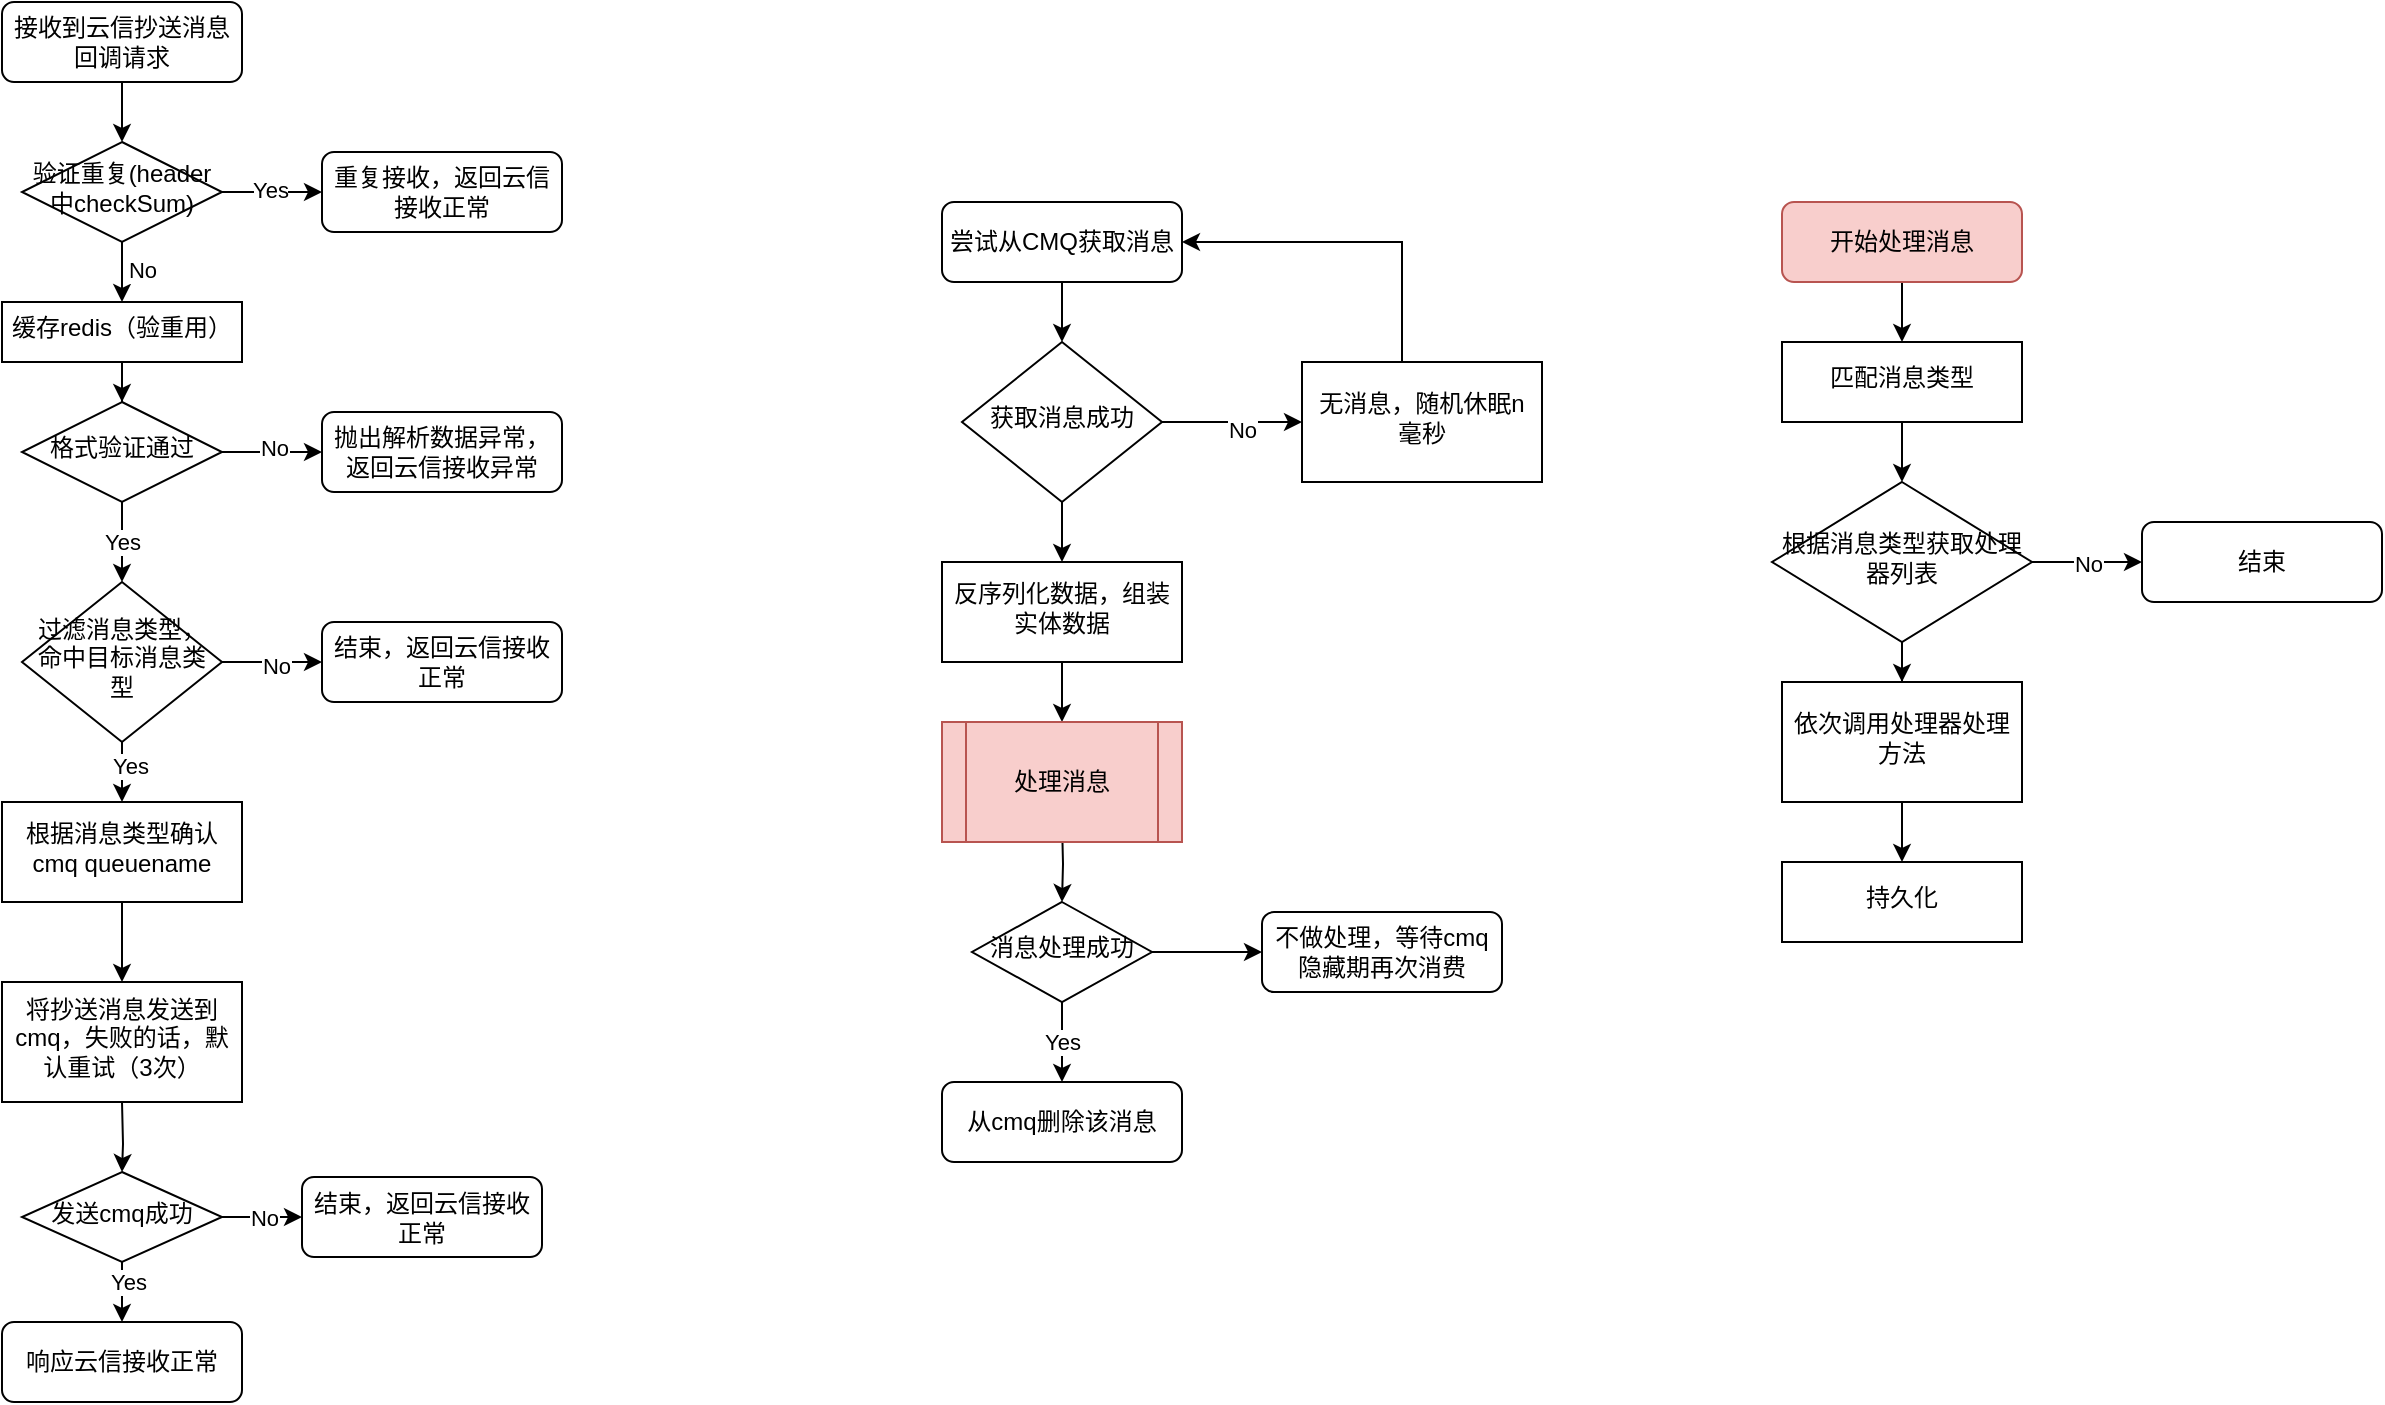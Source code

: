 <mxfile version="14.1.9" type="github">
  <diagram id="C5RBs43oDa-KdzZeNtuy" name="Page-1">
    <mxGraphModel dx="946" dy="623" grid="1" gridSize="10" guides="1" tooltips="1" connect="1" arrows="1" fold="1" page="1" pageScale="1" pageWidth="827" pageHeight="1169" math="0" shadow="0">
      <root>
        <mxCell id="WIyWlLk6GJQsqaUBKTNV-0" />
        <mxCell id="WIyWlLk6GJQsqaUBKTNV-1" parent="WIyWlLk6GJQsqaUBKTNV-0" />
        <mxCell id="90MipNQsAsd7Xp9ht8LP-45" value="" style="edgeStyle=orthogonalEdgeStyle;rounded=0;orthogonalLoop=1;jettySize=auto;html=1;" edge="1" parent="WIyWlLk6GJQsqaUBKTNV-1" source="WIyWlLk6GJQsqaUBKTNV-3" target="90MipNQsAsd7Xp9ht8LP-44">
          <mxGeometry relative="1" as="geometry" />
        </mxCell>
        <mxCell id="WIyWlLk6GJQsqaUBKTNV-3" value="接收到云信抄送消息回调请求" style="rounded=1;whiteSpace=wrap;html=1;fontSize=12;glass=0;strokeWidth=1;shadow=0;" parent="WIyWlLk6GJQsqaUBKTNV-1" vertex="1">
          <mxGeometry x="160" width="120" height="40" as="geometry" />
        </mxCell>
        <mxCell id="90MipNQsAsd7Xp9ht8LP-3" value="Yes" style="edgeStyle=orthogonalEdgeStyle;rounded=0;orthogonalLoop=1;jettySize=auto;html=1;" edge="1" parent="WIyWlLk6GJQsqaUBKTNV-1" source="WIyWlLk6GJQsqaUBKTNV-6" target="WIyWlLk6GJQsqaUBKTNV-10">
          <mxGeometry relative="1" as="geometry" />
        </mxCell>
        <mxCell id="90MipNQsAsd7Xp9ht8LP-4" value="" style="edgeStyle=orthogonalEdgeStyle;rounded=0;orthogonalLoop=1;jettySize=auto;html=1;" edge="1" parent="WIyWlLk6GJQsqaUBKTNV-1" source="WIyWlLk6GJQsqaUBKTNV-6" target="WIyWlLk6GJQsqaUBKTNV-7">
          <mxGeometry relative="1" as="geometry" />
        </mxCell>
        <mxCell id="90MipNQsAsd7Xp9ht8LP-56" value="No" style="edgeLabel;html=1;align=center;verticalAlign=middle;resizable=0;points=[];" vertex="1" connectable="0" parent="90MipNQsAsd7Xp9ht8LP-4">
          <mxGeometry x="0.04" y="2" relative="1" as="geometry">
            <mxPoint as="offset" />
          </mxGeometry>
        </mxCell>
        <mxCell id="WIyWlLk6GJQsqaUBKTNV-6" value="格式验证通过" style="rhombus;whiteSpace=wrap;html=1;shadow=0;fontFamily=Helvetica;fontSize=12;align=center;strokeWidth=1;spacing=6;spacingTop=-4;" parent="WIyWlLk6GJQsqaUBKTNV-1" vertex="1">
          <mxGeometry x="170" y="200" width="100" height="50" as="geometry" />
        </mxCell>
        <mxCell id="WIyWlLk6GJQsqaUBKTNV-7" value="抛出解析数据异常，返回云信接收异常" style="rounded=1;whiteSpace=wrap;html=1;fontSize=12;glass=0;strokeWidth=1;shadow=0;" parent="WIyWlLk6GJQsqaUBKTNV-1" vertex="1">
          <mxGeometry x="320" y="205" width="120" height="40" as="geometry" />
        </mxCell>
        <mxCell id="90MipNQsAsd7Xp9ht8LP-5" value="" style="edgeStyle=orthogonalEdgeStyle;rounded=0;orthogonalLoop=1;jettySize=auto;html=1;" edge="1" parent="WIyWlLk6GJQsqaUBKTNV-1" source="WIyWlLk6GJQsqaUBKTNV-10" target="WIyWlLk6GJQsqaUBKTNV-12">
          <mxGeometry relative="1" as="geometry" />
        </mxCell>
        <mxCell id="90MipNQsAsd7Xp9ht8LP-58" value="No" style="edgeLabel;html=1;align=center;verticalAlign=middle;resizable=0;points=[];" vertex="1" connectable="0" parent="90MipNQsAsd7Xp9ht8LP-5">
          <mxGeometry x="0.08" y="-2" relative="1" as="geometry">
            <mxPoint as="offset" />
          </mxGeometry>
        </mxCell>
        <mxCell id="90MipNQsAsd7Xp9ht8LP-24" value="" style="edgeStyle=orthogonalEdgeStyle;rounded=0;orthogonalLoop=1;jettySize=auto;html=1;" edge="1" parent="WIyWlLk6GJQsqaUBKTNV-1" source="WIyWlLk6GJQsqaUBKTNV-10" target="90MipNQsAsd7Xp9ht8LP-23">
          <mxGeometry relative="1" as="geometry" />
        </mxCell>
        <mxCell id="90MipNQsAsd7Xp9ht8LP-59" value="Yes" style="edgeLabel;html=1;align=center;verticalAlign=middle;resizable=0;points=[];" vertex="1" connectable="0" parent="90MipNQsAsd7Xp9ht8LP-24">
          <mxGeometry x="0.28" y="4" relative="1" as="geometry">
            <mxPoint as="offset" />
          </mxGeometry>
        </mxCell>
        <mxCell id="WIyWlLk6GJQsqaUBKTNV-10" value="过滤消息类型，命中目标消息类型" style="rhombus;whiteSpace=wrap;html=1;shadow=0;fontFamily=Helvetica;fontSize=12;align=center;strokeWidth=1;spacing=6;spacingTop=-4;" parent="WIyWlLk6GJQsqaUBKTNV-1" vertex="1">
          <mxGeometry x="170" y="290" width="100" height="80" as="geometry" />
        </mxCell>
        <mxCell id="WIyWlLk6GJQsqaUBKTNV-12" value="结束，返回云信接收正常" style="rounded=1;whiteSpace=wrap;html=1;fontSize=12;glass=0;strokeWidth=1;shadow=0;" parent="WIyWlLk6GJQsqaUBKTNV-1" vertex="1">
          <mxGeometry x="320" y="310" width="120" height="40" as="geometry" />
        </mxCell>
        <mxCell id="90MipNQsAsd7Xp9ht8LP-8" value="" style="edgeStyle=orthogonalEdgeStyle;rounded=0;orthogonalLoop=1;jettySize=auto;html=1;" edge="1" parent="WIyWlLk6GJQsqaUBKTNV-1" target="90MipNQsAsd7Xp9ht8LP-7">
          <mxGeometry relative="1" as="geometry">
            <mxPoint x="220" y="550" as="sourcePoint" />
          </mxGeometry>
        </mxCell>
        <mxCell id="90MipNQsAsd7Xp9ht8LP-13" value="" style="edgeStyle=orthogonalEdgeStyle;rounded=0;orthogonalLoop=1;jettySize=auto;html=1;" edge="1" parent="WIyWlLk6GJQsqaUBKTNV-1" source="90MipNQsAsd7Xp9ht8LP-7" target="90MipNQsAsd7Xp9ht8LP-12">
          <mxGeometry relative="1" as="geometry" />
        </mxCell>
        <mxCell id="90MipNQsAsd7Xp9ht8LP-61" value="No" style="edgeLabel;html=1;align=center;verticalAlign=middle;resizable=0;points=[];" vertex="1" connectable="0" parent="90MipNQsAsd7Xp9ht8LP-13">
          <mxGeometry x="0.05" y="1" relative="1" as="geometry">
            <mxPoint y="1" as="offset" />
          </mxGeometry>
        </mxCell>
        <mxCell id="90MipNQsAsd7Xp9ht8LP-48" value="" style="edgeStyle=orthogonalEdgeStyle;rounded=0;orthogonalLoop=1;jettySize=auto;html=1;" edge="1" parent="WIyWlLk6GJQsqaUBKTNV-1" source="90MipNQsAsd7Xp9ht8LP-7" target="90MipNQsAsd7Xp9ht8LP-11">
          <mxGeometry relative="1" as="geometry" />
        </mxCell>
        <mxCell id="90MipNQsAsd7Xp9ht8LP-60" value="Yes" style="edgeLabel;html=1;align=center;verticalAlign=middle;resizable=0;points=[];" vertex="1" connectable="0" parent="90MipNQsAsd7Xp9ht8LP-48">
          <mxGeometry x="0.2" y="3" relative="1" as="geometry">
            <mxPoint as="offset" />
          </mxGeometry>
        </mxCell>
        <mxCell id="90MipNQsAsd7Xp9ht8LP-7" value="发送cmq成功" style="rhombus;whiteSpace=wrap;html=1;shadow=0;fontFamily=Helvetica;fontSize=12;align=center;strokeWidth=1;spacing=6;spacingTop=-4;" vertex="1" parent="WIyWlLk6GJQsqaUBKTNV-1">
          <mxGeometry x="170" y="585" width="100" height="45" as="geometry" />
        </mxCell>
        <mxCell id="90MipNQsAsd7Xp9ht8LP-11" value="响应云信接收正常" style="rounded=1;whiteSpace=wrap;html=1;fontSize=12;glass=0;strokeWidth=1;shadow=0;" vertex="1" parent="WIyWlLk6GJQsqaUBKTNV-1">
          <mxGeometry x="160" y="660" width="120" height="40" as="geometry" />
        </mxCell>
        <mxCell id="90MipNQsAsd7Xp9ht8LP-12" value="结束，返回云信接收正常" style="rounded=1;whiteSpace=wrap;html=1;fontSize=12;glass=0;strokeWidth=1;shadow=0;" vertex="1" parent="WIyWlLk6GJQsqaUBKTNV-1">
          <mxGeometry x="310" y="587.5" width="120" height="40" as="geometry" />
        </mxCell>
        <mxCell id="90MipNQsAsd7Xp9ht8LP-18" value="" style="edgeStyle=orthogonalEdgeStyle;rounded=0;orthogonalLoop=1;jettySize=auto;html=1;" edge="1" parent="WIyWlLk6GJQsqaUBKTNV-1" source="90MipNQsAsd7Xp9ht8LP-14" target="90MipNQsAsd7Xp9ht8LP-15">
          <mxGeometry relative="1" as="geometry" />
        </mxCell>
        <mxCell id="90MipNQsAsd7Xp9ht8LP-14" value="尝试从CMQ获取消息" style="rounded=1;whiteSpace=wrap;html=1;fontSize=12;glass=0;strokeWidth=1;shadow=0;" vertex="1" parent="WIyWlLk6GJQsqaUBKTNV-1">
          <mxGeometry x="630" y="100" width="120" height="40" as="geometry" />
        </mxCell>
        <mxCell id="90MipNQsAsd7Xp9ht8LP-17" value="" style="edgeStyle=orthogonalEdgeStyle;rounded=0;orthogonalLoop=1;jettySize=auto;html=1;" edge="1" parent="WIyWlLk6GJQsqaUBKTNV-1" source="90MipNQsAsd7Xp9ht8LP-15" target="90MipNQsAsd7Xp9ht8LP-16">
          <mxGeometry relative="1" as="geometry" />
        </mxCell>
        <mxCell id="90MipNQsAsd7Xp9ht8LP-20" value="No" style="edgeLabel;html=1;align=center;verticalAlign=middle;resizable=0;points=[];" vertex="1" connectable="0" parent="90MipNQsAsd7Xp9ht8LP-17">
          <mxGeometry x="0.143" y="-4" relative="1" as="geometry">
            <mxPoint as="offset" />
          </mxGeometry>
        </mxCell>
        <mxCell id="90MipNQsAsd7Xp9ht8LP-22" value="" style="edgeStyle=orthogonalEdgeStyle;rounded=0;orthogonalLoop=1;jettySize=auto;html=1;" edge="1" parent="WIyWlLk6GJQsqaUBKTNV-1" source="90MipNQsAsd7Xp9ht8LP-15" target="90MipNQsAsd7Xp9ht8LP-21">
          <mxGeometry relative="1" as="geometry" />
        </mxCell>
        <mxCell id="90MipNQsAsd7Xp9ht8LP-15" value="获取消息成功" style="rhombus;whiteSpace=wrap;html=1;shadow=0;fontFamily=Helvetica;fontSize=12;align=center;strokeWidth=1;spacing=6;spacingTop=-4;" vertex="1" parent="WIyWlLk6GJQsqaUBKTNV-1">
          <mxGeometry x="640" y="170" width="100" height="80" as="geometry" />
        </mxCell>
        <mxCell id="90MipNQsAsd7Xp9ht8LP-19" style="edgeStyle=orthogonalEdgeStyle;rounded=0;orthogonalLoop=1;jettySize=auto;html=1;entryX=1;entryY=0.5;entryDx=0;entryDy=0;" edge="1" parent="WIyWlLk6GJQsqaUBKTNV-1" source="90MipNQsAsd7Xp9ht8LP-16" target="90MipNQsAsd7Xp9ht8LP-14">
          <mxGeometry relative="1" as="geometry">
            <Array as="points">
              <mxPoint x="860" y="120" />
            </Array>
          </mxGeometry>
        </mxCell>
        <mxCell id="90MipNQsAsd7Xp9ht8LP-16" value="无消息，随机休眠n毫秒" style="whiteSpace=wrap;html=1;shadow=0;strokeWidth=1;spacing=6;spacingTop=-4;" vertex="1" parent="WIyWlLk6GJQsqaUBKTNV-1">
          <mxGeometry x="810" y="180" width="120" height="60" as="geometry" />
        </mxCell>
        <mxCell id="90MipNQsAsd7Xp9ht8LP-28" value="" style="edgeStyle=orthogonalEdgeStyle;rounded=0;orthogonalLoop=1;jettySize=auto;html=1;" edge="1" parent="WIyWlLk6GJQsqaUBKTNV-1" source="90MipNQsAsd7Xp9ht8LP-21">
          <mxGeometry relative="1" as="geometry">
            <mxPoint x="690" y="360" as="targetPoint" />
          </mxGeometry>
        </mxCell>
        <mxCell id="90MipNQsAsd7Xp9ht8LP-21" value="反序列化数据，组装实体数据" style="whiteSpace=wrap;html=1;shadow=0;strokeWidth=1;spacing=6;spacingTop=-4;" vertex="1" parent="WIyWlLk6GJQsqaUBKTNV-1">
          <mxGeometry x="630" y="280" width="120" height="50" as="geometry" />
        </mxCell>
        <mxCell id="90MipNQsAsd7Xp9ht8LP-26" value="" style="edgeStyle=orthogonalEdgeStyle;rounded=0;orthogonalLoop=1;jettySize=auto;html=1;" edge="1" parent="WIyWlLk6GJQsqaUBKTNV-1" source="90MipNQsAsd7Xp9ht8LP-23" target="90MipNQsAsd7Xp9ht8LP-25">
          <mxGeometry relative="1" as="geometry" />
        </mxCell>
        <mxCell id="90MipNQsAsd7Xp9ht8LP-23" value="根据消息类型确认cmq queuename" style="whiteSpace=wrap;html=1;shadow=0;strokeWidth=1;spacing=6;spacingTop=-4;" vertex="1" parent="WIyWlLk6GJQsqaUBKTNV-1">
          <mxGeometry x="160" y="400" width="120" height="50" as="geometry" />
        </mxCell>
        <mxCell id="90MipNQsAsd7Xp9ht8LP-25" value="将抄送消息发送到cmq，失败的话，默认重试（3次）" style="whiteSpace=wrap;html=1;shadow=0;strokeWidth=1;spacing=6;spacingTop=-4;" vertex="1" parent="WIyWlLk6GJQsqaUBKTNV-1">
          <mxGeometry x="160" y="490" width="120" height="60" as="geometry" />
        </mxCell>
        <mxCell id="90MipNQsAsd7Xp9ht8LP-30" value="" style="edgeStyle=orthogonalEdgeStyle;rounded=0;orthogonalLoop=1;jettySize=auto;html=1;" edge="1" parent="WIyWlLk6GJQsqaUBKTNV-1" target="90MipNQsAsd7Xp9ht8LP-29">
          <mxGeometry relative="1" as="geometry">
            <mxPoint x="690" y="410" as="sourcePoint" />
          </mxGeometry>
        </mxCell>
        <mxCell id="90MipNQsAsd7Xp9ht8LP-38" value="" style="edgeStyle=orthogonalEdgeStyle;rounded=0;orthogonalLoop=1;jettySize=auto;html=1;" edge="1" parent="WIyWlLk6GJQsqaUBKTNV-1" source="90MipNQsAsd7Xp9ht8LP-29" target="90MipNQsAsd7Xp9ht8LP-36">
          <mxGeometry relative="1" as="geometry" />
        </mxCell>
        <mxCell id="90MipNQsAsd7Xp9ht8LP-41" value="Yes" style="edgeStyle=orthogonalEdgeStyle;rounded=0;orthogonalLoop=1;jettySize=auto;html=1;" edge="1" parent="WIyWlLk6GJQsqaUBKTNV-1" source="90MipNQsAsd7Xp9ht8LP-29" target="90MipNQsAsd7Xp9ht8LP-39">
          <mxGeometry relative="1" as="geometry" />
        </mxCell>
        <mxCell id="90MipNQsAsd7Xp9ht8LP-29" value="消息处理成功" style="rhombus;whiteSpace=wrap;html=1;shadow=0;strokeWidth=1;spacing=6;spacingTop=-4;" vertex="1" parent="WIyWlLk6GJQsqaUBKTNV-1">
          <mxGeometry x="645" y="450" width="90" height="50" as="geometry" />
        </mxCell>
        <mxCell id="90MipNQsAsd7Xp9ht8LP-31" value="处理消息" style="shape=process;whiteSpace=wrap;html=1;backgroundOutline=1;fillColor=#f8cecc;strokeColor=#b85450;" vertex="1" parent="WIyWlLk6GJQsqaUBKTNV-1">
          <mxGeometry x="630" y="360" width="120" height="60" as="geometry" />
        </mxCell>
        <mxCell id="90MipNQsAsd7Xp9ht8LP-36" value="不做处理，等待cmq隐藏期再次消费" style="rounded=1;whiteSpace=wrap;html=1;fontSize=12;glass=0;strokeWidth=1;shadow=0;" vertex="1" parent="WIyWlLk6GJQsqaUBKTNV-1">
          <mxGeometry x="790" y="455" width="120" height="40" as="geometry" />
        </mxCell>
        <mxCell id="90MipNQsAsd7Xp9ht8LP-39" value="从cmq删除该消息" style="rounded=1;whiteSpace=wrap;html=1;fontSize=12;glass=0;strokeWidth=1;shadow=0;" vertex="1" parent="WIyWlLk6GJQsqaUBKTNV-1">
          <mxGeometry x="630" y="540" width="120" height="40" as="geometry" />
        </mxCell>
        <mxCell id="90MipNQsAsd7Xp9ht8LP-50" value="" style="edgeStyle=orthogonalEdgeStyle;rounded=0;orthogonalLoop=1;jettySize=auto;html=1;" edge="1" parent="WIyWlLk6GJQsqaUBKTNV-1" source="90MipNQsAsd7Xp9ht8LP-44" target="90MipNQsAsd7Xp9ht8LP-49">
          <mxGeometry relative="1" as="geometry" />
        </mxCell>
        <mxCell id="90MipNQsAsd7Xp9ht8LP-57" value="No" style="edgeLabel;html=1;align=center;verticalAlign=middle;resizable=0;points=[];" vertex="1" connectable="0" parent="90MipNQsAsd7Xp9ht8LP-50">
          <mxGeometry x="0.433" y="2" relative="1" as="geometry">
            <mxPoint x="8" y="-2" as="offset" />
          </mxGeometry>
        </mxCell>
        <mxCell id="90MipNQsAsd7Xp9ht8LP-53" value="" style="edgeStyle=orthogonalEdgeStyle;rounded=0;orthogonalLoop=1;jettySize=auto;html=1;" edge="1" parent="WIyWlLk6GJQsqaUBKTNV-1" source="90MipNQsAsd7Xp9ht8LP-44">
          <mxGeometry relative="1" as="geometry">
            <mxPoint x="320" y="95" as="targetPoint" />
          </mxGeometry>
        </mxCell>
        <mxCell id="90MipNQsAsd7Xp9ht8LP-55" value="Yes" style="edgeLabel;html=1;align=center;verticalAlign=middle;resizable=0;points=[];" vertex="1" connectable="0" parent="90MipNQsAsd7Xp9ht8LP-53">
          <mxGeometry x="-0.04" y="1" relative="1" as="geometry">
            <mxPoint as="offset" />
          </mxGeometry>
        </mxCell>
        <mxCell id="90MipNQsAsd7Xp9ht8LP-44" value="验证重复(header中checkSum)" style="rhombus;whiteSpace=wrap;html=1;shadow=0;fontFamily=Helvetica;fontSize=12;align=center;strokeWidth=1;spacing=6;spacingTop=-4;" vertex="1" parent="WIyWlLk6GJQsqaUBKTNV-1">
          <mxGeometry x="170" y="70" width="100" height="50" as="geometry" />
        </mxCell>
        <mxCell id="90MipNQsAsd7Xp9ht8LP-51" value="" style="edgeStyle=orthogonalEdgeStyle;rounded=0;orthogonalLoop=1;jettySize=auto;html=1;" edge="1" parent="WIyWlLk6GJQsqaUBKTNV-1" source="90MipNQsAsd7Xp9ht8LP-49" target="WIyWlLk6GJQsqaUBKTNV-6">
          <mxGeometry relative="1" as="geometry" />
        </mxCell>
        <mxCell id="90MipNQsAsd7Xp9ht8LP-49" value="缓存redis（验重用）" style="whiteSpace=wrap;html=1;shadow=0;strokeWidth=1;spacing=6;spacingTop=-4;" vertex="1" parent="WIyWlLk6GJQsqaUBKTNV-1">
          <mxGeometry x="160" y="150" width="120" height="30" as="geometry" />
        </mxCell>
        <mxCell id="90MipNQsAsd7Xp9ht8LP-54" value="重复接收，返回云信接收正常" style="rounded=1;whiteSpace=wrap;html=1;fontSize=12;glass=0;strokeWidth=1;shadow=0;" vertex="1" parent="WIyWlLk6GJQsqaUBKTNV-1">
          <mxGeometry x="320" y="75" width="120" height="40" as="geometry" />
        </mxCell>
        <mxCell id="90MipNQsAsd7Xp9ht8LP-65" value="" style="edgeStyle=orthogonalEdgeStyle;rounded=0;orthogonalLoop=1;jettySize=auto;html=1;" edge="1" parent="WIyWlLk6GJQsqaUBKTNV-1" source="90MipNQsAsd7Xp9ht8LP-62" target="90MipNQsAsd7Xp9ht8LP-63">
          <mxGeometry relative="1" as="geometry" />
        </mxCell>
        <mxCell id="90MipNQsAsd7Xp9ht8LP-62" value="开始处理消息" style="rounded=1;whiteSpace=wrap;html=1;fontSize=12;glass=0;strokeWidth=1;shadow=0;fillColor=#f8cecc;strokeColor=#b85450;" vertex="1" parent="WIyWlLk6GJQsqaUBKTNV-1">
          <mxGeometry x="1050" y="100" width="120" height="40" as="geometry" />
        </mxCell>
        <mxCell id="90MipNQsAsd7Xp9ht8LP-67" value="" style="edgeStyle=orthogonalEdgeStyle;rounded=0;orthogonalLoop=1;jettySize=auto;html=1;" edge="1" parent="WIyWlLk6GJQsqaUBKTNV-1" source="90MipNQsAsd7Xp9ht8LP-63" target="90MipNQsAsd7Xp9ht8LP-66">
          <mxGeometry relative="1" as="geometry" />
        </mxCell>
        <mxCell id="90MipNQsAsd7Xp9ht8LP-63" value="匹配消息类型" style="whiteSpace=wrap;html=1;shadow=0;strokeWidth=1;spacing=6;spacingTop=-4;" vertex="1" parent="WIyWlLk6GJQsqaUBKTNV-1">
          <mxGeometry x="1050" y="170" width="120" height="40" as="geometry" />
        </mxCell>
        <mxCell id="90MipNQsAsd7Xp9ht8LP-69" value="No" style="edgeStyle=orthogonalEdgeStyle;rounded=0;orthogonalLoop=1;jettySize=auto;html=1;" edge="1" parent="WIyWlLk6GJQsqaUBKTNV-1" source="90MipNQsAsd7Xp9ht8LP-66">
          <mxGeometry relative="1" as="geometry">
            <mxPoint x="1230" y="280" as="targetPoint" />
          </mxGeometry>
        </mxCell>
        <mxCell id="90MipNQsAsd7Xp9ht8LP-72" value="" style="edgeStyle=orthogonalEdgeStyle;rounded=0;orthogonalLoop=1;jettySize=auto;html=1;" edge="1" parent="WIyWlLk6GJQsqaUBKTNV-1" source="90MipNQsAsd7Xp9ht8LP-66" target="90MipNQsAsd7Xp9ht8LP-71">
          <mxGeometry relative="1" as="geometry" />
        </mxCell>
        <mxCell id="90MipNQsAsd7Xp9ht8LP-66" value="根据消息类型获取处理器列表" style="rhombus;whiteSpace=wrap;html=1;shadow=0;strokeWidth=1;spacing=6;spacingTop=-4;" vertex="1" parent="WIyWlLk6GJQsqaUBKTNV-1">
          <mxGeometry x="1045" y="240" width="130" height="80" as="geometry" />
        </mxCell>
        <mxCell id="90MipNQsAsd7Xp9ht8LP-70" value="结束" style="rounded=1;whiteSpace=wrap;html=1;fontSize=12;glass=0;strokeWidth=1;shadow=0;" vertex="1" parent="WIyWlLk6GJQsqaUBKTNV-1">
          <mxGeometry x="1230" y="260" width="120" height="40" as="geometry" />
        </mxCell>
        <mxCell id="90MipNQsAsd7Xp9ht8LP-74" value="" style="edgeStyle=orthogonalEdgeStyle;rounded=0;orthogonalLoop=1;jettySize=auto;html=1;" edge="1" parent="WIyWlLk6GJQsqaUBKTNV-1" source="90MipNQsAsd7Xp9ht8LP-71" target="90MipNQsAsd7Xp9ht8LP-73">
          <mxGeometry relative="1" as="geometry" />
        </mxCell>
        <mxCell id="90MipNQsAsd7Xp9ht8LP-71" value="依次调用处理器处理方法" style="whiteSpace=wrap;html=1;shadow=0;strokeWidth=1;spacing=6;spacingTop=-4;" vertex="1" parent="WIyWlLk6GJQsqaUBKTNV-1">
          <mxGeometry x="1050" y="340" width="120" height="60" as="geometry" />
        </mxCell>
        <mxCell id="90MipNQsAsd7Xp9ht8LP-73" value="持久化" style="whiteSpace=wrap;html=1;shadow=0;strokeWidth=1;spacing=6;spacingTop=-4;" vertex="1" parent="WIyWlLk6GJQsqaUBKTNV-1">
          <mxGeometry x="1050" y="430" width="120" height="40" as="geometry" />
        </mxCell>
      </root>
    </mxGraphModel>
  </diagram>
</mxfile>
